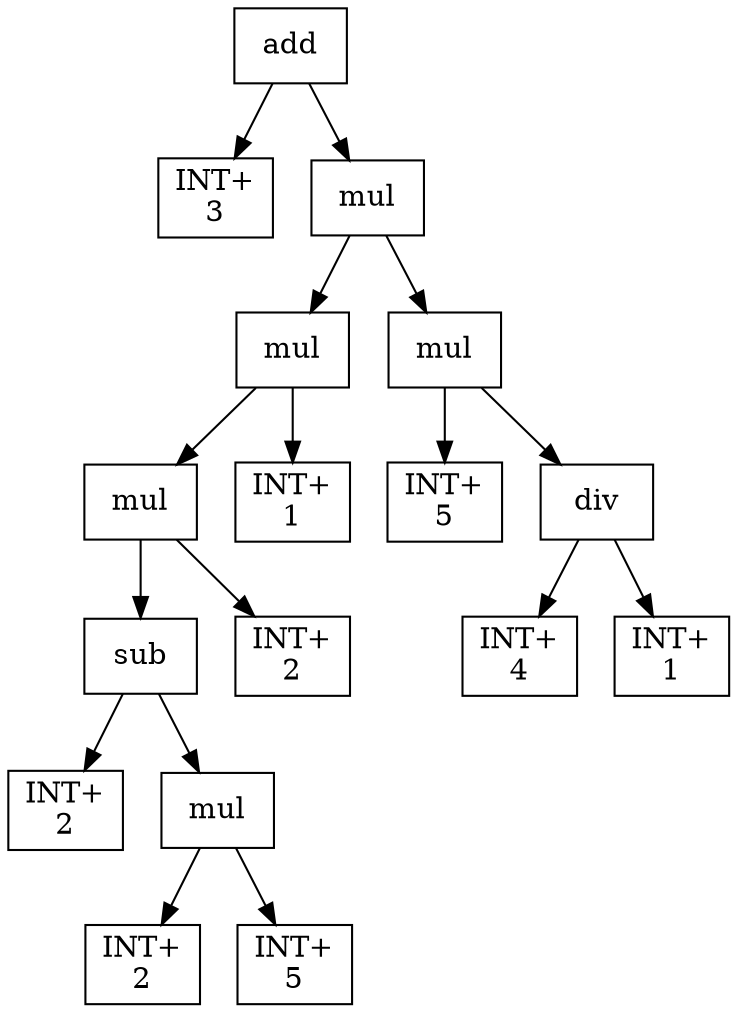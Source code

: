 digraph expr {
  node [shape=box];
  n1 [label="add"];
  n2 [label="INT+\n3"];
  n3 [label="mul"];
  n4 [label="mul"];
  n5 [label="mul"];
  n6 [label="sub"];
  n7 [label="INT+\n2"];
  n8 [label="mul"];
  n9 [label="INT+\n2"];
  n10 [label="INT+\n5"];
  n8 -> n9;
  n8 -> n10;
  n6 -> n7;
  n6 -> n8;
  n11 [label="INT+\n2"];
  n5 -> n6;
  n5 -> n11;
  n12 [label="INT+\n1"];
  n4 -> n5;
  n4 -> n12;
  n13 [label="mul"];
  n14 [label="INT+\n5"];
  n15 [label="div"];
  n16 [label="INT+\n4"];
  n17 [label="INT+\n1"];
  n15 -> n16;
  n15 -> n17;
  n13 -> n14;
  n13 -> n15;
  n3 -> n4;
  n3 -> n13;
  n1 -> n2;
  n1 -> n3;
}